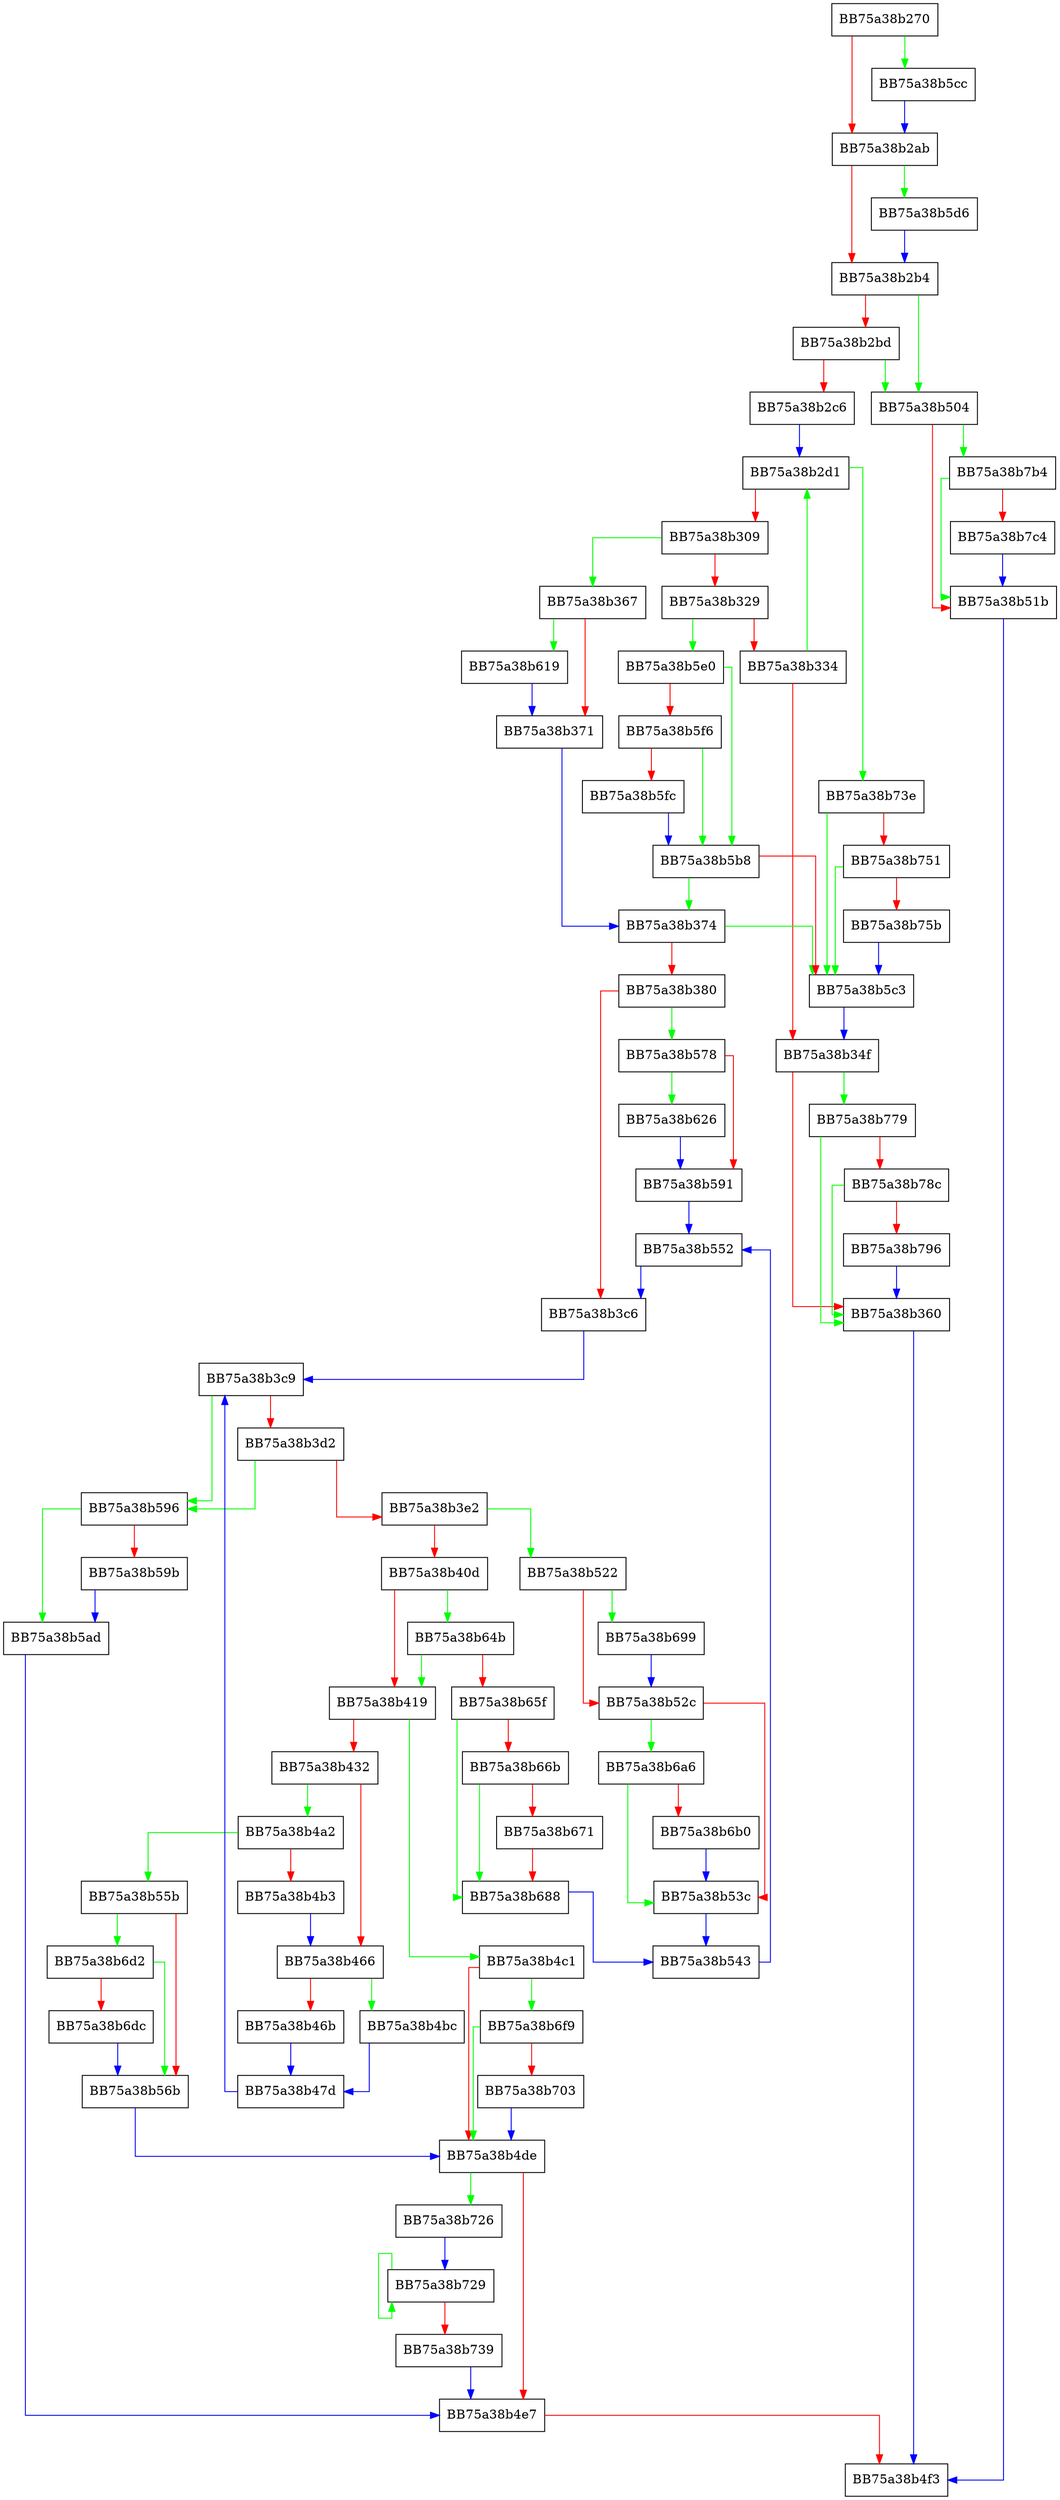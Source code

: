 digraph MemScanEnumProcesses {
  node [shape="box"];
  graph [splines=ortho];
  BB75a38b270 -> BB75a38b5cc [color="green"];
  BB75a38b270 -> BB75a38b2ab [color="red"];
  BB75a38b2ab -> BB75a38b5d6 [color="green"];
  BB75a38b2ab -> BB75a38b2b4 [color="red"];
  BB75a38b2b4 -> BB75a38b504 [color="green"];
  BB75a38b2b4 -> BB75a38b2bd [color="red"];
  BB75a38b2bd -> BB75a38b504 [color="green"];
  BB75a38b2bd -> BB75a38b2c6 [color="red"];
  BB75a38b2c6 -> BB75a38b2d1 [color="blue"];
  BB75a38b2d1 -> BB75a38b73e [color="green"];
  BB75a38b2d1 -> BB75a38b309 [color="red"];
  BB75a38b309 -> BB75a38b367 [color="green"];
  BB75a38b309 -> BB75a38b329 [color="red"];
  BB75a38b329 -> BB75a38b5e0 [color="green"];
  BB75a38b329 -> BB75a38b334 [color="red"];
  BB75a38b334 -> BB75a38b2d1 [color="green"];
  BB75a38b334 -> BB75a38b34f [color="red"];
  BB75a38b34f -> BB75a38b779 [color="green"];
  BB75a38b34f -> BB75a38b360 [color="red"];
  BB75a38b360 -> BB75a38b4f3 [color="blue"];
  BB75a38b367 -> BB75a38b619 [color="green"];
  BB75a38b367 -> BB75a38b371 [color="red"];
  BB75a38b371 -> BB75a38b374 [color="blue"];
  BB75a38b374 -> BB75a38b5c3 [color="green"];
  BB75a38b374 -> BB75a38b380 [color="red"];
  BB75a38b380 -> BB75a38b578 [color="green"];
  BB75a38b380 -> BB75a38b3c6 [color="red"];
  BB75a38b3c6 -> BB75a38b3c9 [color="blue"];
  BB75a38b3c9 -> BB75a38b596 [color="green"];
  BB75a38b3c9 -> BB75a38b3d2 [color="red"];
  BB75a38b3d2 -> BB75a38b596 [color="green"];
  BB75a38b3d2 -> BB75a38b3e2 [color="red"];
  BB75a38b3e2 -> BB75a38b522 [color="green"];
  BB75a38b3e2 -> BB75a38b40d [color="red"];
  BB75a38b40d -> BB75a38b64b [color="green"];
  BB75a38b40d -> BB75a38b419 [color="red"];
  BB75a38b419 -> BB75a38b4c1 [color="green"];
  BB75a38b419 -> BB75a38b432 [color="red"];
  BB75a38b432 -> BB75a38b4a2 [color="green"];
  BB75a38b432 -> BB75a38b466 [color="red"];
  BB75a38b466 -> BB75a38b4bc [color="green"];
  BB75a38b466 -> BB75a38b46b [color="red"];
  BB75a38b46b -> BB75a38b47d [color="blue"];
  BB75a38b47d -> BB75a38b3c9 [color="blue"];
  BB75a38b4a2 -> BB75a38b55b [color="green"];
  BB75a38b4a2 -> BB75a38b4b3 [color="red"];
  BB75a38b4b3 -> BB75a38b466 [color="blue"];
  BB75a38b4bc -> BB75a38b47d [color="blue"];
  BB75a38b4c1 -> BB75a38b6f9 [color="green"];
  BB75a38b4c1 -> BB75a38b4de [color="red"];
  BB75a38b4de -> BB75a38b726 [color="green"];
  BB75a38b4de -> BB75a38b4e7 [color="red"];
  BB75a38b4e7 -> BB75a38b4f3 [color="red"];
  BB75a38b504 -> BB75a38b7b4 [color="green"];
  BB75a38b504 -> BB75a38b51b [color="red"];
  BB75a38b51b -> BB75a38b4f3 [color="blue"];
  BB75a38b522 -> BB75a38b699 [color="green"];
  BB75a38b522 -> BB75a38b52c [color="red"];
  BB75a38b52c -> BB75a38b6a6 [color="green"];
  BB75a38b52c -> BB75a38b53c [color="red"];
  BB75a38b53c -> BB75a38b543 [color="blue"];
  BB75a38b543 -> BB75a38b552 [color="blue"];
  BB75a38b552 -> BB75a38b3c6 [color="blue"];
  BB75a38b55b -> BB75a38b6d2 [color="green"];
  BB75a38b55b -> BB75a38b56b [color="red"];
  BB75a38b56b -> BB75a38b4de [color="blue"];
  BB75a38b578 -> BB75a38b626 [color="green"];
  BB75a38b578 -> BB75a38b591 [color="red"];
  BB75a38b591 -> BB75a38b552 [color="blue"];
  BB75a38b596 -> BB75a38b5ad [color="green"];
  BB75a38b596 -> BB75a38b59b [color="red"];
  BB75a38b59b -> BB75a38b5ad [color="blue"];
  BB75a38b5ad -> BB75a38b4e7 [color="blue"];
  BB75a38b5b8 -> BB75a38b374 [color="green"];
  BB75a38b5b8 -> BB75a38b5c3 [color="red"];
  BB75a38b5c3 -> BB75a38b34f [color="blue"];
  BB75a38b5cc -> BB75a38b2ab [color="blue"];
  BB75a38b5d6 -> BB75a38b2b4 [color="blue"];
  BB75a38b5e0 -> BB75a38b5b8 [color="green"];
  BB75a38b5e0 -> BB75a38b5f6 [color="red"];
  BB75a38b5f6 -> BB75a38b5b8 [color="green"];
  BB75a38b5f6 -> BB75a38b5fc [color="red"];
  BB75a38b5fc -> BB75a38b5b8 [color="blue"];
  BB75a38b619 -> BB75a38b371 [color="blue"];
  BB75a38b626 -> BB75a38b591 [color="blue"];
  BB75a38b64b -> BB75a38b419 [color="green"];
  BB75a38b64b -> BB75a38b65f [color="red"];
  BB75a38b65f -> BB75a38b688 [color="green"];
  BB75a38b65f -> BB75a38b66b [color="red"];
  BB75a38b66b -> BB75a38b688 [color="green"];
  BB75a38b66b -> BB75a38b671 [color="red"];
  BB75a38b671 -> BB75a38b688 [color="red"];
  BB75a38b688 -> BB75a38b543 [color="blue"];
  BB75a38b699 -> BB75a38b52c [color="blue"];
  BB75a38b6a6 -> BB75a38b53c [color="green"];
  BB75a38b6a6 -> BB75a38b6b0 [color="red"];
  BB75a38b6b0 -> BB75a38b53c [color="blue"];
  BB75a38b6d2 -> BB75a38b56b [color="green"];
  BB75a38b6d2 -> BB75a38b6dc [color="red"];
  BB75a38b6dc -> BB75a38b56b [color="blue"];
  BB75a38b6f9 -> BB75a38b4de [color="green"];
  BB75a38b6f9 -> BB75a38b703 [color="red"];
  BB75a38b703 -> BB75a38b4de [color="blue"];
  BB75a38b726 -> BB75a38b729 [color="blue"];
  BB75a38b729 -> BB75a38b729 [color="green"];
  BB75a38b729 -> BB75a38b739 [color="red"];
  BB75a38b739 -> BB75a38b4e7 [color="blue"];
  BB75a38b73e -> BB75a38b5c3 [color="green"];
  BB75a38b73e -> BB75a38b751 [color="red"];
  BB75a38b751 -> BB75a38b5c3 [color="green"];
  BB75a38b751 -> BB75a38b75b [color="red"];
  BB75a38b75b -> BB75a38b5c3 [color="blue"];
  BB75a38b779 -> BB75a38b360 [color="green"];
  BB75a38b779 -> BB75a38b78c [color="red"];
  BB75a38b78c -> BB75a38b360 [color="green"];
  BB75a38b78c -> BB75a38b796 [color="red"];
  BB75a38b796 -> BB75a38b360 [color="blue"];
  BB75a38b7b4 -> BB75a38b51b [color="green"];
  BB75a38b7b4 -> BB75a38b7c4 [color="red"];
  BB75a38b7c4 -> BB75a38b51b [color="blue"];
}